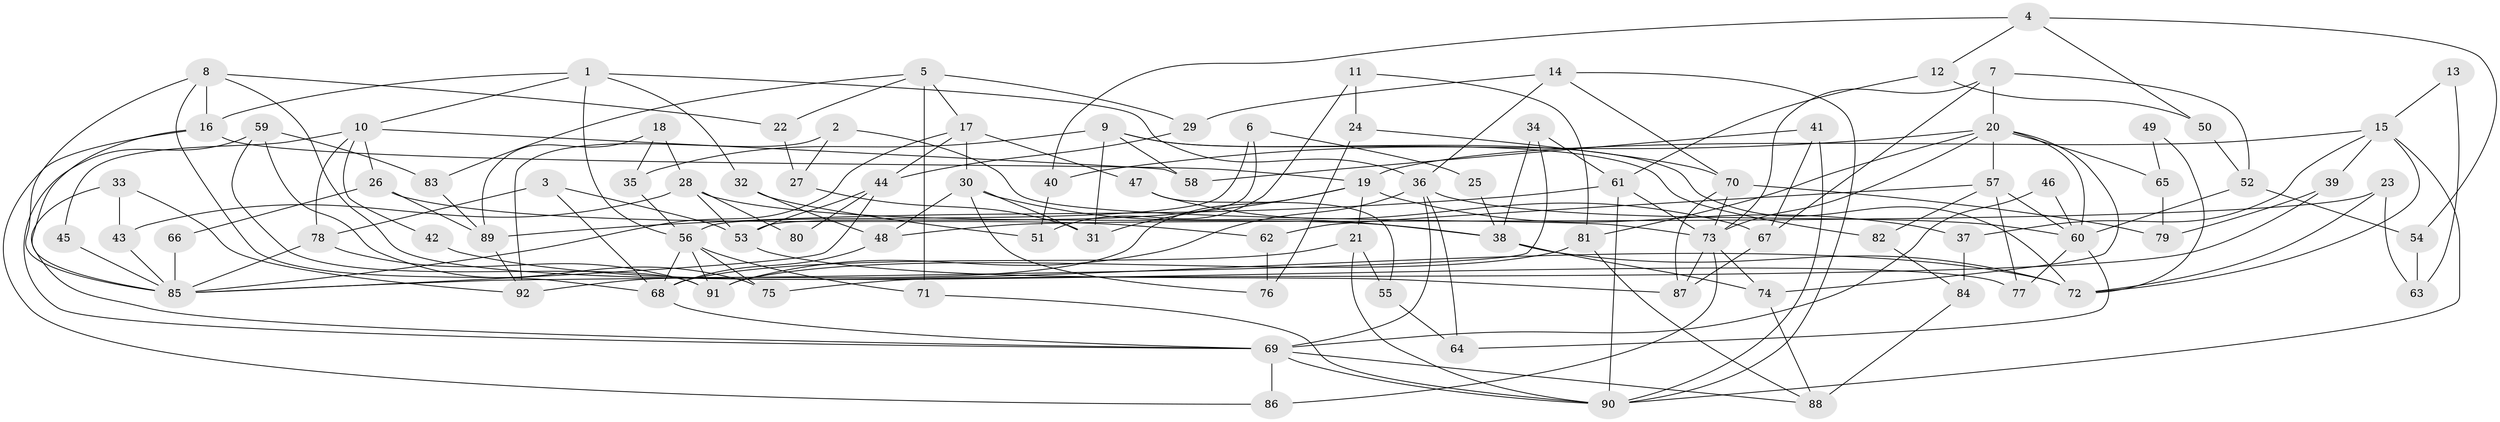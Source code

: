 // coarse degree distribution, {5: 0.16071428571428573, 7: 0.05357142857142857, 3: 0.23214285714285715, 4: 0.17857142857142858, 6: 0.19642857142857142, 8: 0.07142857142857142, 2: 0.05357142857142857, 9: 0.05357142857142857}
// Generated by graph-tools (version 1.1) at 2025/37/03/04/25 23:37:09]
// undirected, 92 vertices, 184 edges
graph export_dot {
  node [color=gray90,style=filled];
  1;
  2;
  3;
  4;
  5;
  6;
  7;
  8;
  9;
  10;
  11;
  12;
  13;
  14;
  15;
  16;
  17;
  18;
  19;
  20;
  21;
  22;
  23;
  24;
  25;
  26;
  27;
  28;
  29;
  30;
  31;
  32;
  33;
  34;
  35;
  36;
  37;
  38;
  39;
  40;
  41;
  42;
  43;
  44;
  45;
  46;
  47;
  48;
  49;
  50;
  51;
  52;
  53;
  54;
  55;
  56;
  57;
  58;
  59;
  60;
  61;
  62;
  63;
  64;
  65;
  66;
  67;
  68;
  69;
  70;
  71;
  72;
  73;
  74;
  75;
  76;
  77;
  78;
  79;
  80;
  81;
  82;
  83;
  84;
  85;
  86;
  87;
  88;
  89;
  90;
  91;
  92;
  1 -- 56;
  1 -- 36;
  1 -- 10;
  1 -- 16;
  1 -- 32;
  2 -- 73;
  2 -- 92;
  2 -- 27;
  3 -- 78;
  3 -- 68;
  3 -- 53;
  4 -- 50;
  4 -- 40;
  4 -- 12;
  4 -- 54;
  5 -- 17;
  5 -- 71;
  5 -- 22;
  5 -- 29;
  5 -- 83;
  6 -- 56;
  6 -- 53;
  6 -- 25;
  7 -- 20;
  7 -- 73;
  7 -- 52;
  7 -- 67;
  8 -- 85;
  8 -- 16;
  8 -- 22;
  8 -- 68;
  8 -- 77;
  9 -- 82;
  9 -- 31;
  9 -- 35;
  9 -- 58;
  9 -- 72;
  10 -- 58;
  10 -- 26;
  10 -- 42;
  10 -- 45;
  10 -- 78;
  11 -- 81;
  11 -- 24;
  11 -- 51;
  12 -- 61;
  12 -- 50;
  13 -- 63;
  13 -- 15;
  14 -- 90;
  14 -- 29;
  14 -- 36;
  14 -- 70;
  15 -- 90;
  15 -- 72;
  15 -- 19;
  15 -- 37;
  15 -- 39;
  16 -- 19;
  16 -- 85;
  16 -- 86;
  17 -- 30;
  17 -- 44;
  17 -- 47;
  17 -- 85;
  18 -- 35;
  18 -- 89;
  18 -- 28;
  19 -- 21;
  19 -- 31;
  19 -- 37;
  19 -- 92;
  20 -- 60;
  20 -- 73;
  20 -- 40;
  20 -- 57;
  20 -- 65;
  20 -- 74;
  20 -- 81;
  21 -- 68;
  21 -- 90;
  21 -- 55;
  22 -- 27;
  23 -- 72;
  23 -- 48;
  23 -- 63;
  24 -- 76;
  24 -- 70;
  25 -- 38;
  26 -- 89;
  26 -- 62;
  26 -- 66;
  27 -- 31;
  28 -- 53;
  28 -- 38;
  28 -- 43;
  28 -- 80;
  29 -- 44;
  30 -- 38;
  30 -- 31;
  30 -- 48;
  30 -- 76;
  32 -- 48;
  32 -- 51;
  33 -- 43;
  33 -- 92;
  33 -- 69;
  34 -- 85;
  34 -- 38;
  34 -- 61;
  35 -- 56;
  36 -- 60;
  36 -- 64;
  36 -- 69;
  36 -- 91;
  37 -- 84;
  38 -- 74;
  38 -- 72;
  39 -- 75;
  39 -- 79;
  40 -- 51;
  41 -- 90;
  41 -- 67;
  41 -- 58;
  42 -- 72;
  43 -- 85;
  44 -- 85;
  44 -- 53;
  44 -- 80;
  45 -- 85;
  46 -- 60;
  46 -- 69;
  47 -- 67;
  47 -- 55;
  48 -- 68;
  49 -- 65;
  49 -- 72;
  50 -- 52;
  52 -- 60;
  52 -- 54;
  53 -- 87;
  54 -- 63;
  55 -- 64;
  56 -- 91;
  56 -- 68;
  56 -- 71;
  56 -- 75;
  57 -- 77;
  57 -- 60;
  57 -- 62;
  57 -- 82;
  59 -- 69;
  59 -- 91;
  59 -- 75;
  59 -- 83;
  60 -- 64;
  60 -- 77;
  61 -- 73;
  61 -- 89;
  61 -- 90;
  62 -- 76;
  65 -- 79;
  66 -- 85;
  67 -- 87;
  68 -- 69;
  69 -- 86;
  69 -- 88;
  69 -- 90;
  70 -- 73;
  70 -- 79;
  70 -- 87;
  71 -- 90;
  73 -- 74;
  73 -- 86;
  73 -- 87;
  74 -- 88;
  78 -- 85;
  78 -- 91;
  81 -- 91;
  81 -- 88;
  82 -- 84;
  83 -- 89;
  84 -- 88;
  89 -- 92;
}
